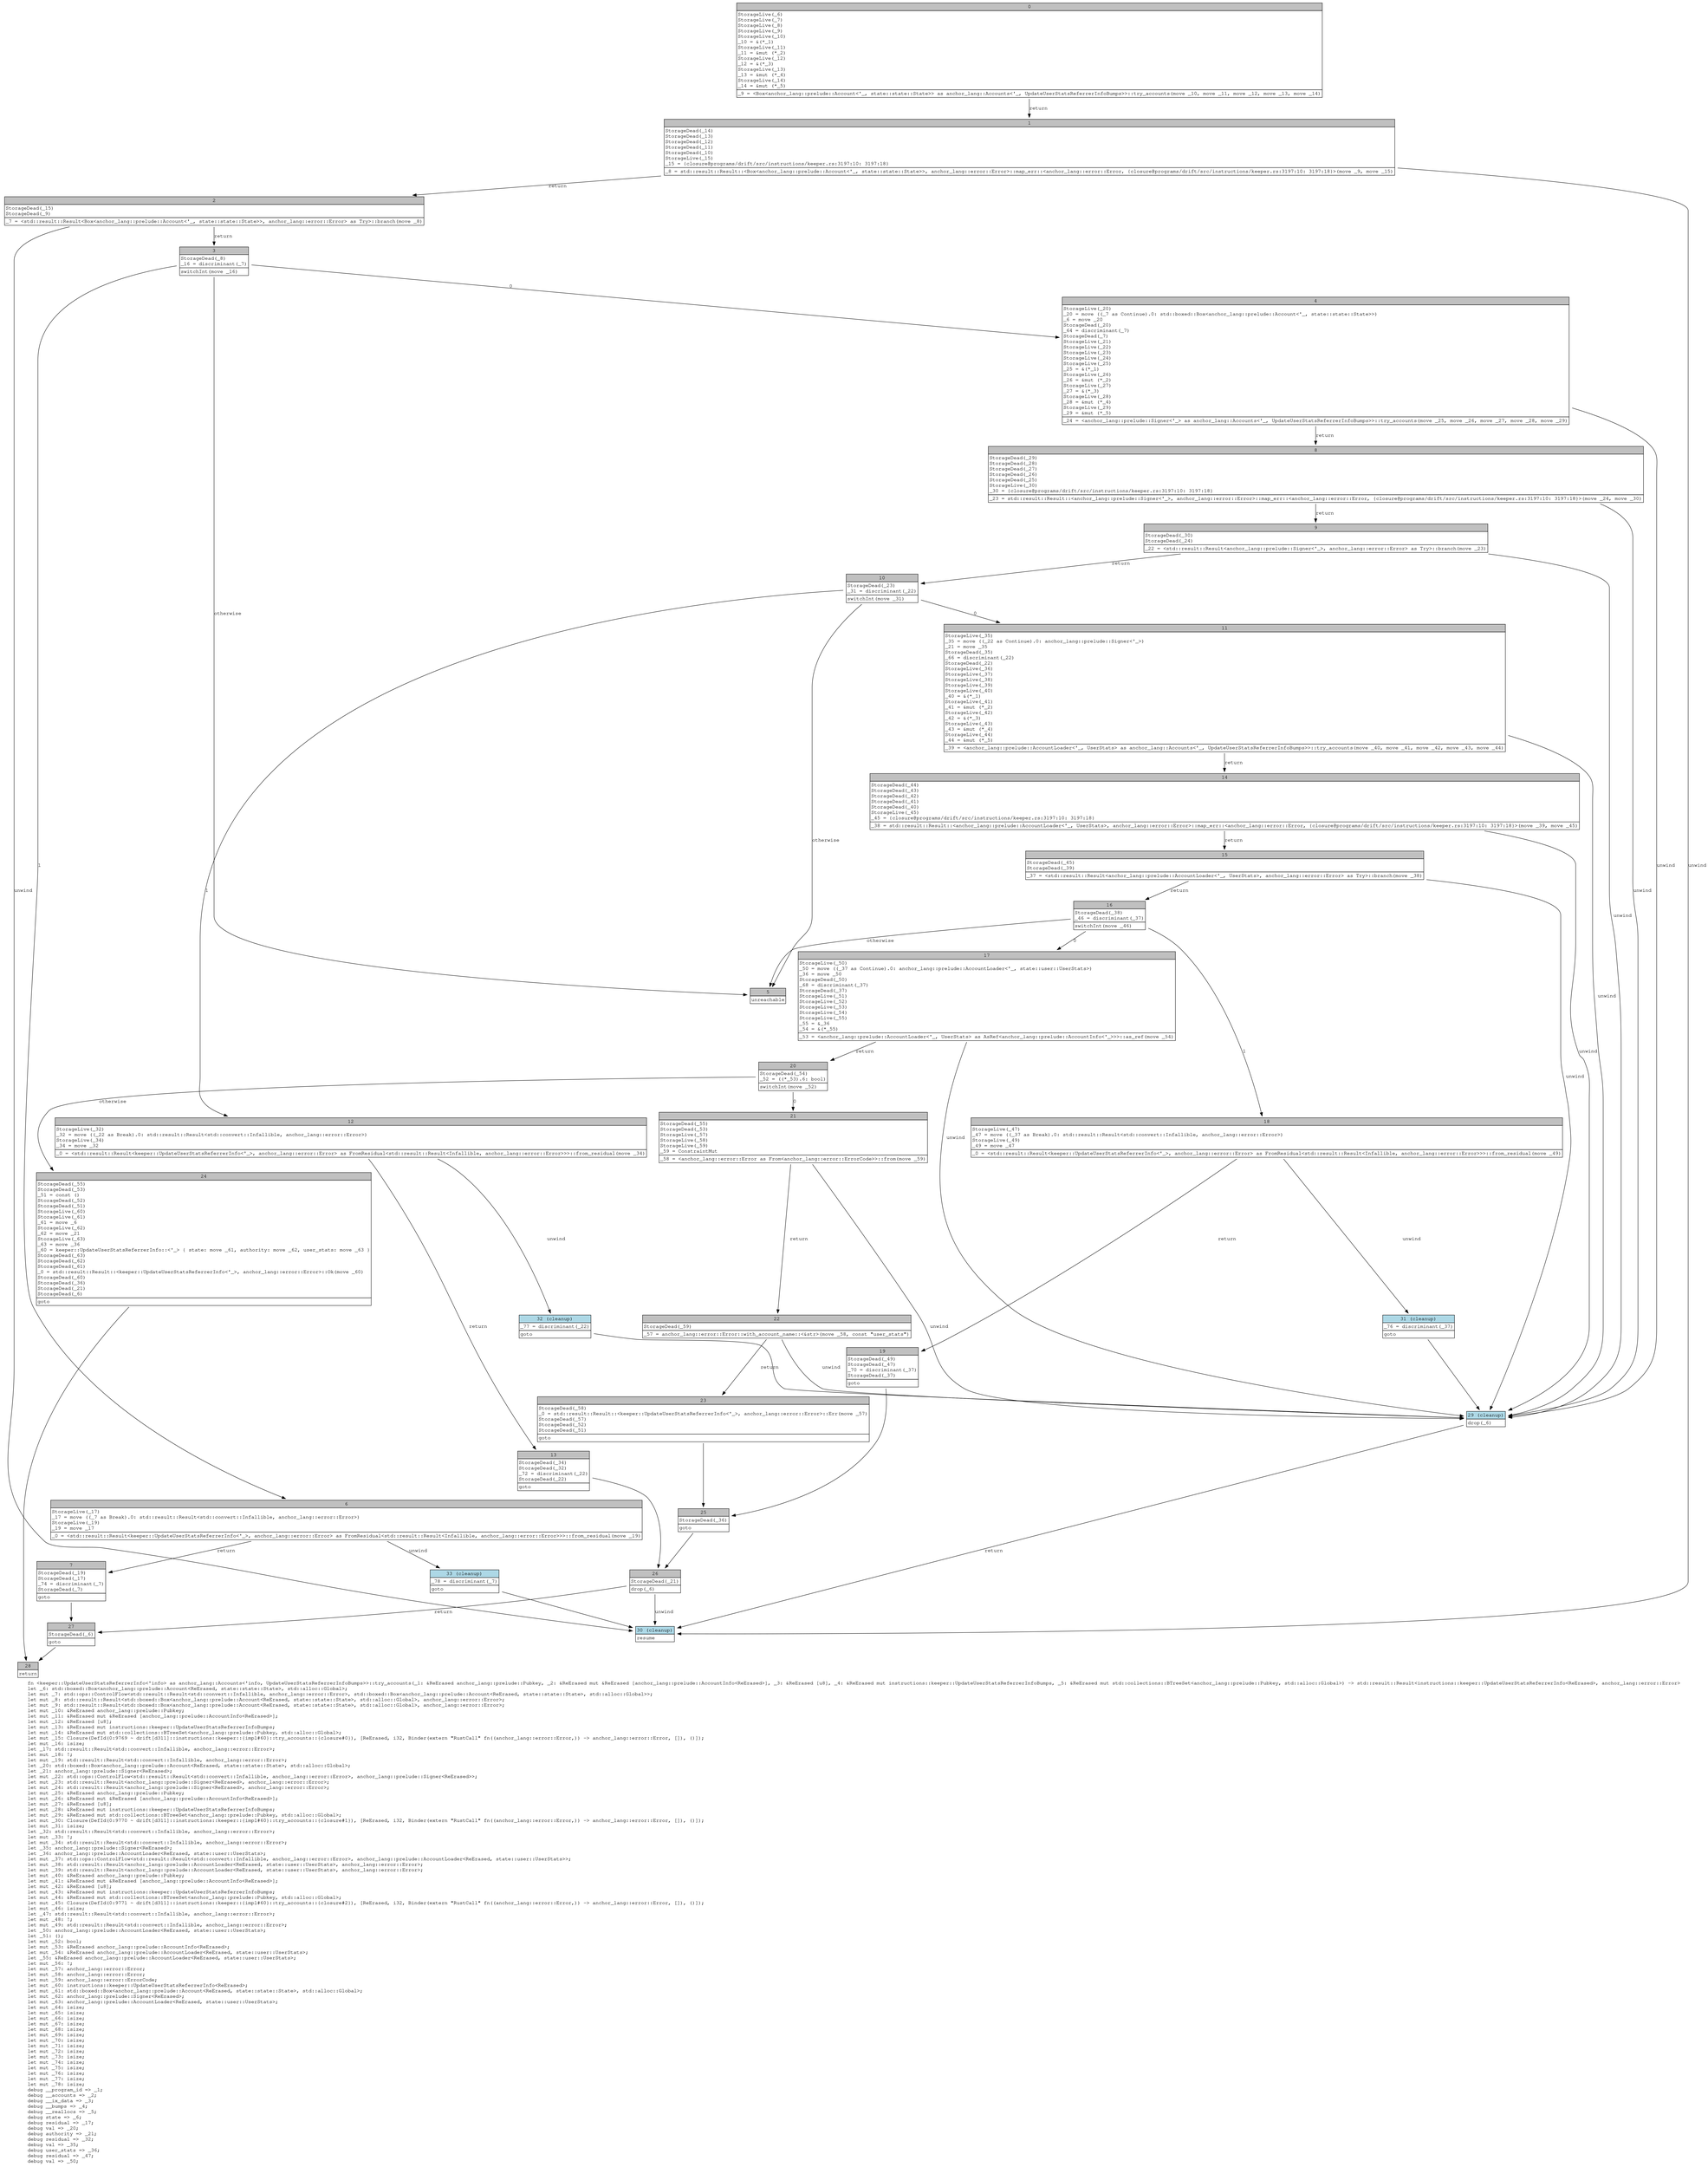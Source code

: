 digraph Mir_0_9768 {
    graph [fontname="Courier, monospace"];
    node [fontname="Courier, monospace"];
    edge [fontname="Courier, monospace"];
    label=<fn &lt;keeper::UpdateUserStatsReferrerInfo&lt;'info&gt; as anchor_lang::Accounts&lt;'info, UpdateUserStatsReferrerInfoBumps&gt;&gt;::try_accounts(_1: &amp;ReErased anchor_lang::prelude::Pubkey, _2: &amp;ReErased mut &amp;ReErased [anchor_lang::prelude::AccountInfo&lt;ReErased&gt;], _3: &amp;ReErased [u8], _4: &amp;ReErased mut instructions::keeper::UpdateUserStatsReferrerInfoBumps, _5: &amp;ReErased mut std::collections::BTreeSet&lt;anchor_lang::prelude::Pubkey, std::alloc::Global&gt;) -&gt; std::result::Result&lt;instructions::keeper::UpdateUserStatsReferrerInfo&lt;ReErased&gt;, anchor_lang::error::Error&gt;<br align="left"/>let _6: std::boxed::Box&lt;anchor_lang::prelude::Account&lt;ReErased, state::state::State&gt;, std::alloc::Global&gt;;<br align="left"/>let mut _7: std::ops::ControlFlow&lt;std::result::Result&lt;std::convert::Infallible, anchor_lang::error::Error&gt;, std::boxed::Box&lt;anchor_lang::prelude::Account&lt;ReErased, state::state::State&gt;, std::alloc::Global&gt;&gt;;<br align="left"/>let mut _8: std::result::Result&lt;std::boxed::Box&lt;anchor_lang::prelude::Account&lt;ReErased, state::state::State&gt;, std::alloc::Global&gt;, anchor_lang::error::Error&gt;;<br align="left"/>let mut _9: std::result::Result&lt;std::boxed::Box&lt;anchor_lang::prelude::Account&lt;ReErased, state::state::State&gt;, std::alloc::Global&gt;, anchor_lang::error::Error&gt;;<br align="left"/>let mut _10: &amp;ReErased anchor_lang::prelude::Pubkey;<br align="left"/>let mut _11: &amp;ReErased mut &amp;ReErased [anchor_lang::prelude::AccountInfo&lt;ReErased&gt;];<br align="left"/>let mut _12: &amp;ReErased [u8];<br align="left"/>let mut _13: &amp;ReErased mut instructions::keeper::UpdateUserStatsReferrerInfoBumps;<br align="left"/>let mut _14: &amp;ReErased mut std::collections::BTreeSet&lt;anchor_lang::prelude::Pubkey, std::alloc::Global&gt;;<br align="left"/>let mut _15: Closure(DefId(0:9769 ~ drift[d311]::instructions::keeper::{impl#60}::try_accounts::{closure#0}), [ReErased, i32, Binder(extern &quot;RustCall&quot; fn((anchor_lang::error::Error,)) -&gt; anchor_lang::error::Error, []), ()]);<br align="left"/>let mut _16: isize;<br align="left"/>let _17: std::result::Result&lt;std::convert::Infallible, anchor_lang::error::Error&gt;;<br align="left"/>let mut _18: !;<br align="left"/>let mut _19: std::result::Result&lt;std::convert::Infallible, anchor_lang::error::Error&gt;;<br align="left"/>let _20: std::boxed::Box&lt;anchor_lang::prelude::Account&lt;ReErased, state::state::State&gt;, std::alloc::Global&gt;;<br align="left"/>let _21: anchor_lang::prelude::Signer&lt;ReErased&gt;;<br align="left"/>let mut _22: std::ops::ControlFlow&lt;std::result::Result&lt;std::convert::Infallible, anchor_lang::error::Error&gt;, anchor_lang::prelude::Signer&lt;ReErased&gt;&gt;;<br align="left"/>let mut _23: std::result::Result&lt;anchor_lang::prelude::Signer&lt;ReErased&gt;, anchor_lang::error::Error&gt;;<br align="left"/>let mut _24: std::result::Result&lt;anchor_lang::prelude::Signer&lt;ReErased&gt;, anchor_lang::error::Error&gt;;<br align="left"/>let mut _25: &amp;ReErased anchor_lang::prelude::Pubkey;<br align="left"/>let mut _26: &amp;ReErased mut &amp;ReErased [anchor_lang::prelude::AccountInfo&lt;ReErased&gt;];<br align="left"/>let mut _27: &amp;ReErased [u8];<br align="left"/>let mut _28: &amp;ReErased mut instructions::keeper::UpdateUserStatsReferrerInfoBumps;<br align="left"/>let mut _29: &amp;ReErased mut std::collections::BTreeSet&lt;anchor_lang::prelude::Pubkey, std::alloc::Global&gt;;<br align="left"/>let mut _30: Closure(DefId(0:9770 ~ drift[d311]::instructions::keeper::{impl#60}::try_accounts::{closure#1}), [ReErased, i32, Binder(extern &quot;RustCall&quot; fn((anchor_lang::error::Error,)) -&gt; anchor_lang::error::Error, []), ()]);<br align="left"/>let mut _31: isize;<br align="left"/>let _32: std::result::Result&lt;std::convert::Infallible, anchor_lang::error::Error&gt;;<br align="left"/>let mut _33: !;<br align="left"/>let mut _34: std::result::Result&lt;std::convert::Infallible, anchor_lang::error::Error&gt;;<br align="left"/>let _35: anchor_lang::prelude::Signer&lt;ReErased&gt;;<br align="left"/>let _36: anchor_lang::prelude::AccountLoader&lt;ReErased, state::user::UserStats&gt;;<br align="left"/>let mut _37: std::ops::ControlFlow&lt;std::result::Result&lt;std::convert::Infallible, anchor_lang::error::Error&gt;, anchor_lang::prelude::AccountLoader&lt;ReErased, state::user::UserStats&gt;&gt;;<br align="left"/>let mut _38: std::result::Result&lt;anchor_lang::prelude::AccountLoader&lt;ReErased, state::user::UserStats&gt;, anchor_lang::error::Error&gt;;<br align="left"/>let mut _39: std::result::Result&lt;anchor_lang::prelude::AccountLoader&lt;ReErased, state::user::UserStats&gt;, anchor_lang::error::Error&gt;;<br align="left"/>let mut _40: &amp;ReErased anchor_lang::prelude::Pubkey;<br align="left"/>let mut _41: &amp;ReErased mut &amp;ReErased [anchor_lang::prelude::AccountInfo&lt;ReErased&gt;];<br align="left"/>let mut _42: &amp;ReErased [u8];<br align="left"/>let mut _43: &amp;ReErased mut instructions::keeper::UpdateUserStatsReferrerInfoBumps;<br align="left"/>let mut _44: &amp;ReErased mut std::collections::BTreeSet&lt;anchor_lang::prelude::Pubkey, std::alloc::Global&gt;;<br align="left"/>let mut _45: Closure(DefId(0:9771 ~ drift[d311]::instructions::keeper::{impl#60}::try_accounts::{closure#2}), [ReErased, i32, Binder(extern &quot;RustCall&quot; fn((anchor_lang::error::Error,)) -&gt; anchor_lang::error::Error, []), ()]);<br align="left"/>let mut _46: isize;<br align="left"/>let _47: std::result::Result&lt;std::convert::Infallible, anchor_lang::error::Error&gt;;<br align="left"/>let mut _48: !;<br align="left"/>let mut _49: std::result::Result&lt;std::convert::Infallible, anchor_lang::error::Error&gt;;<br align="left"/>let _50: anchor_lang::prelude::AccountLoader&lt;ReErased, state::user::UserStats&gt;;<br align="left"/>let _51: ();<br align="left"/>let mut _52: bool;<br align="left"/>let mut _53: &amp;ReErased anchor_lang::prelude::AccountInfo&lt;ReErased&gt;;<br align="left"/>let mut _54: &amp;ReErased anchor_lang::prelude::AccountLoader&lt;ReErased, state::user::UserStats&gt;;<br align="left"/>let _55: &amp;ReErased anchor_lang::prelude::AccountLoader&lt;ReErased, state::user::UserStats&gt;;<br align="left"/>let mut _56: !;<br align="left"/>let mut _57: anchor_lang::error::Error;<br align="left"/>let mut _58: anchor_lang::error::Error;<br align="left"/>let mut _59: anchor_lang::error::ErrorCode;<br align="left"/>let mut _60: instructions::keeper::UpdateUserStatsReferrerInfo&lt;ReErased&gt;;<br align="left"/>let mut _61: std::boxed::Box&lt;anchor_lang::prelude::Account&lt;ReErased, state::state::State&gt;, std::alloc::Global&gt;;<br align="left"/>let mut _62: anchor_lang::prelude::Signer&lt;ReErased&gt;;<br align="left"/>let mut _63: anchor_lang::prelude::AccountLoader&lt;ReErased, state::user::UserStats&gt;;<br align="left"/>let mut _64: isize;<br align="left"/>let mut _65: isize;<br align="left"/>let mut _66: isize;<br align="left"/>let mut _67: isize;<br align="left"/>let mut _68: isize;<br align="left"/>let mut _69: isize;<br align="left"/>let mut _70: isize;<br align="left"/>let mut _71: isize;<br align="left"/>let mut _72: isize;<br align="left"/>let mut _73: isize;<br align="left"/>let mut _74: isize;<br align="left"/>let mut _75: isize;<br align="left"/>let mut _76: isize;<br align="left"/>let mut _77: isize;<br align="left"/>let mut _78: isize;<br align="left"/>debug __program_id =&gt; _1;<br align="left"/>debug __accounts =&gt; _2;<br align="left"/>debug __ix_data =&gt; _3;<br align="left"/>debug __bumps =&gt; _4;<br align="left"/>debug __reallocs =&gt; _5;<br align="left"/>debug state =&gt; _6;<br align="left"/>debug residual =&gt; _17;<br align="left"/>debug val =&gt; _20;<br align="left"/>debug authority =&gt; _21;<br align="left"/>debug residual =&gt; _32;<br align="left"/>debug val =&gt; _35;<br align="left"/>debug user_stats =&gt; _36;<br align="left"/>debug residual =&gt; _47;<br align="left"/>debug val =&gt; _50;<br align="left"/>>;
    bb0__0_9768 [shape="none", label=<<table border="0" cellborder="1" cellspacing="0"><tr><td bgcolor="gray" align="center" colspan="1">0</td></tr><tr><td align="left" balign="left">StorageLive(_6)<br/>StorageLive(_7)<br/>StorageLive(_8)<br/>StorageLive(_9)<br/>StorageLive(_10)<br/>_10 = &amp;(*_1)<br/>StorageLive(_11)<br/>_11 = &amp;mut (*_2)<br/>StorageLive(_12)<br/>_12 = &amp;(*_3)<br/>StorageLive(_13)<br/>_13 = &amp;mut (*_4)<br/>StorageLive(_14)<br/>_14 = &amp;mut (*_5)<br/></td></tr><tr><td align="left">_9 = &lt;Box&lt;anchor_lang::prelude::Account&lt;'_, state::state::State&gt;&gt; as anchor_lang::Accounts&lt;'_, UpdateUserStatsReferrerInfoBumps&gt;&gt;::try_accounts(move _10, move _11, move _12, move _13, move _14)</td></tr></table>>];
    bb1__0_9768 [shape="none", label=<<table border="0" cellborder="1" cellspacing="0"><tr><td bgcolor="gray" align="center" colspan="1">1</td></tr><tr><td align="left" balign="left">StorageDead(_14)<br/>StorageDead(_13)<br/>StorageDead(_12)<br/>StorageDead(_11)<br/>StorageDead(_10)<br/>StorageLive(_15)<br/>_15 = {closure@programs/drift/src/instructions/keeper.rs:3197:10: 3197:18}<br/></td></tr><tr><td align="left">_8 = std::result::Result::&lt;Box&lt;anchor_lang::prelude::Account&lt;'_, state::state::State&gt;&gt;, anchor_lang::error::Error&gt;::map_err::&lt;anchor_lang::error::Error, {closure@programs/drift/src/instructions/keeper.rs:3197:10: 3197:18}&gt;(move _9, move _15)</td></tr></table>>];
    bb2__0_9768 [shape="none", label=<<table border="0" cellborder="1" cellspacing="0"><tr><td bgcolor="gray" align="center" colspan="1">2</td></tr><tr><td align="left" balign="left">StorageDead(_15)<br/>StorageDead(_9)<br/></td></tr><tr><td align="left">_7 = &lt;std::result::Result&lt;Box&lt;anchor_lang::prelude::Account&lt;'_, state::state::State&gt;&gt;, anchor_lang::error::Error&gt; as Try&gt;::branch(move _8)</td></tr></table>>];
    bb3__0_9768 [shape="none", label=<<table border="0" cellborder="1" cellspacing="0"><tr><td bgcolor="gray" align="center" colspan="1">3</td></tr><tr><td align="left" balign="left">StorageDead(_8)<br/>_16 = discriminant(_7)<br/></td></tr><tr><td align="left">switchInt(move _16)</td></tr></table>>];
    bb4__0_9768 [shape="none", label=<<table border="0" cellborder="1" cellspacing="0"><tr><td bgcolor="gray" align="center" colspan="1">4</td></tr><tr><td align="left" balign="left">StorageLive(_20)<br/>_20 = move ((_7 as Continue).0: std::boxed::Box&lt;anchor_lang::prelude::Account&lt;'_, state::state::State&gt;&gt;)<br/>_6 = move _20<br/>StorageDead(_20)<br/>_64 = discriminant(_7)<br/>StorageDead(_7)<br/>StorageLive(_21)<br/>StorageLive(_22)<br/>StorageLive(_23)<br/>StorageLive(_24)<br/>StorageLive(_25)<br/>_25 = &amp;(*_1)<br/>StorageLive(_26)<br/>_26 = &amp;mut (*_2)<br/>StorageLive(_27)<br/>_27 = &amp;(*_3)<br/>StorageLive(_28)<br/>_28 = &amp;mut (*_4)<br/>StorageLive(_29)<br/>_29 = &amp;mut (*_5)<br/></td></tr><tr><td align="left">_24 = &lt;anchor_lang::prelude::Signer&lt;'_&gt; as anchor_lang::Accounts&lt;'_, UpdateUserStatsReferrerInfoBumps&gt;&gt;::try_accounts(move _25, move _26, move _27, move _28, move _29)</td></tr></table>>];
    bb5__0_9768 [shape="none", label=<<table border="0" cellborder="1" cellspacing="0"><tr><td bgcolor="gray" align="center" colspan="1">5</td></tr><tr><td align="left">unreachable</td></tr></table>>];
    bb6__0_9768 [shape="none", label=<<table border="0" cellborder="1" cellspacing="0"><tr><td bgcolor="gray" align="center" colspan="1">6</td></tr><tr><td align="left" balign="left">StorageLive(_17)<br/>_17 = move ((_7 as Break).0: std::result::Result&lt;std::convert::Infallible, anchor_lang::error::Error&gt;)<br/>StorageLive(_19)<br/>_19 = move _17<br/></td></tr><tr><td align="left">_0 = &lt;std::result::Result&lt;keeper::UpdateUserStatsReferrerInfo&lt;'_&gt;, anchor_lang::error::Error&gt; as FromResidual&lt;std::result::Result&lt;Infallible, anchor_lang::error::Error&gt;&gt;&gt;::from_residual(move _19)</td></tr></table>>];
    bb7__0_9768 [shape="none", label=<<table border="0" cellborder="1" cellspacing="0"><tr><td bgcolor="gray" align="center" colspan="1">7</td></tr><tr><td align="left" balign="left">StorageDead(_19)<br/>StorageDead(_17)<br/>_74 = discriminant(_7)<br/>StorageDead(_7)<br/></td></tr><tr><td align="left">goto</td></tr></table>>];
    bb8__0_9768 [shape="none", label=<<table border="0" cellborder="1" cellspacing="0"><tr><td bgcolor="gray" align="center" colspan="1">8</td></tr><tr><td align="left" balign="left">StorageDead(_29)<br/>StorageDead(_28)<br/>StorageDead(_27)<br/>StorageDead(_26)<br/>StorageDead(_25)<br/>StorageLive(_30)<br/>_30 = {closure@programs/drift/src/instructions/keeper.rs:3197:10: 3197:18}<br/></td></tr><tr><td align="left">_23 = std::result::Result::&lt;anchor_lang::prelude::Signer&lt;'_&gt;, anchor_lang::error::Error&gt;::map_err::&lt;anchor_lang::error::Error, {closure@programs/drift/src/instructions/keeper.rs:3197:10: 3197:18}&gt;(move _24, move _30)</td></tr></table>>];
    bb9__0_9768 [shape="none", label=<<table border="0" cellborder="1" cellspacing="0"><tr><td bgcolor="gray" align="center" colspan="1">9</td></tr><tr><td align="left" balign="left">StorageDead(_30)<br/>StorageDead(_24)<br/></td></tr><tr><td align="left">_22 = &lt;std::result::Result&lt;anchor_lang::prelude::Signer&lt;'_&gt;, anchor_lang::error::Error&gt; as Try&gt;::branch(move _23)</td></tr></table>>];
    bb10__0_9768 [shape="none", label=<<table border="0" cellborder="1" cellspacing="0"><tr><td bgcolor="gray" align="center" colspan="1">10</td></tr><tr><td align="left" balign="left">StorageDead(_23)<br/>_31 = discriminant(_22)<br/></td></tr><tr><td align="left">switchInt(move _31)</td></tr></table>>];
    bb11__0_9768 [shape="none", label=<<table border="0" cellborder="1" cellspacing="0"><tr><td bgcolor="gray" align="center" colspan="1">11</td></tr><tr><td align="left" balign="left">StorageLive(_35)<br/>_35 = move ((_22 as Continue).0: anchor_lang::prelude::Signer&lt;'_&gt;)<br/>_21 = move _35<br/>StorageDead(_35)<br/>_66 = discriminant(_22)<br/>StorageDead(_22)<br/>StorageLive(_36)<br/>StorageLive(_37)<br/>StorageLive(_38)<br/>StorageLive(_39)<br/>StorageLive(_40)<br/>_40 = &amp;(*_1)<br/>StorageLive(_41)<br/>_41 = &amp;mut (*_2)<br/>StorageLive(_42)<br/>_42 = &amp;(*_3)<br/>StorageLive(_43)<br/>_43 = &amp;mut (*_4)<br/>StorageLive(_44)<br/>_44 = &amp;mut (*_5)<br/></td></tr><tr><td align="left">_39 = &lt;anchor_lang::prelude::AccountLoader&lt;'_, UserStats&gt; as anchor_lang::Accounts&lt;'_, UpdateUserStatsReferrerInfoBumps&gt;&gt;::try_accounts(move _40, move _41, move _42, move _43, move _44)</td></tr></table>>];
    bb12__0_9768 [shape="none", label=<<table border="0" cellborder="1" cellspacing="0"><tr><td bgcolor="gray" align="center" colspan="1">12</td></tr><tr><td align="left" balign="left">StorageLive(_32)<br/>_32 = move ((_22 as Break).0: std::result::Result&lt;std::convert::Infallible, anchor_lang::error::Error&gt;)<br/>StorageLive(_34)<br/>_34 = move _32<br/></td></tr><tr><td align="left">_0 = &lt;std::result::Result&lt;keeper::UpdateUserStatsReferrerInfo&lt;'_&gt;, anchor_lang::error::Error&gt; as FromResidual&lt;std::result::Result&lt;Infallible, anchor_lang::error::Error&gt;&gt;&gt;::from_residual(move _34)</td></tr></table>>];
    bb13__0_9768 [shape="none", label=<<table border="0" cellborder="1" cellspacing="0"><tr><td bgcolor="gray" align="center" colspan="1">13</td></tr><tr><td align="left" balign="left">StorageDead(_34)<br/>StorageDead(_32)<br/>_72 = discriminant(_22)<br/>StorageDead(_22)<br/></td></tr><tr><td align="left">goto</td></tr></table>>];
    bb14__0_9768 [shape="none", label=<<table border="0" cellborder="1" cellspacing="0"><tr><td bgcolor="gray" align="center" colspan="1">14</td></tr><tr><td align="left" balign="left">StorageDead(_44)<br/>StorageDead(_43)<br/>StorageDead(_42)<br/>StorageDead(_41)<br/>StorageDead(_40)<br/>StorageLive(_45)<br/>_45 = {closure@programs/drift/src/instructions/keeper.rs:3197:10: 3197:18}<br/></td></tr><tr><td align="left">_38 = std::result::Result::&lt;anchor_lang::prelude::AccountLoader&lt;'_, UserStats&gt;, anchor_lang::error::Error&gt;::map_err::&lt;anchor_lang::error::Error, {closure@programs/drift/src/instructions/keeper.rs:3197:10: 3197:18}&gt;(move _39, move _45)</td></tr></table>>];
    bb15__0_9768 [shape="none", label=<<table border="0" cellborder="1" cellspacing="0"><tr><td bgcolor="gray" align="center" colspan="1">15</td></tr><tr><td align="left" balign="left">StorageDead(_45)<br/>StorageDead(_39)<br/></td></tr><tr><td align="left">_37 = &lt;std::result::Result&lt;anchor_lang::prelude::AccountLoader&lt;'_, UserStats&gt;, anchor_lang::error::Error&gt; as Try&gt;::branch(move _38)</td></tr></table>>];
    bb16__0_9768 [shape="none", label=<<table border="0" cellborder="1" cellspacing="0"><tr><td bgcolor="gray" align="center" colspan="1">16</td></tr><tr><td align="left" balign="left">StorageDead(_38)<br/>_46 = discriminant(_37)<br/></td></tr><tr><td align="left">switchInt(move _46)</td></tr></table>>];
    bb17__0_9768 [shape="none", label=<<table border="0" cellborder="1" cellspacing="0"><tr><td bgcolor="gray" align="center" colspan="1">17</td></tr><tr><td align="left" balign="left">StorageLive(_50)<br/>_50 = move ((_37 as Continue).0: anchor_lang::prelude::AccountLoader&lt;'_, state::user::UserStats&gt;)<br/>_36 = move _50<br/>StorageDead(_50)<br/>_68 = discriminant(_37)<br/>StorageDead(_37)<br/>StorageLive(_51)<br/>StorageLive(_52)<br/>StorageLive(_53)<br/>StorageLive(_54)<br/>StorageLive(_55)<br/>_55 = &amp;_36<br/>_54 = &amp;(*_55)<br/></td></tr><tr><td align="left">_53 = &lt;anchor_lang::prelude::AccountLoader&lt;'_, UserStats&gt; as AsRef&lt;anchor_lang::prelude::AccountInfo&lt;'_&gt;&gt;&gt;::as_ref(move _54)</td></tr></table>>];
    bb18__0_9768 [shape="none", label=<<table border="0" cellborder="1" cellspacing="0"><tr><td bgcolor="gray" align="center" colspan="1">18</td></tr><tr><td align="left" balign="left">StorageLive(_47)<br/>_47 = move ((_37 as Break).0: std::result::Result&lt;std::convert::Infallible, anchor_lang::error::Error&gt;)<br/>StorageLive(_49)<br/>_49 = move _47<br/></td></tr><tr><td align="left">_0 = &lt;std::result::Result&lt;keeper::UpdateUserStatsReferrerInfo&lt;'_&gt;, anchor_lang::error::Error&gt; as FromResidual&lt;std::result::Result&lt;Infallible, anchor_lang::error::Error&gt;&gt;&gt;::from_residual(move _49)</td></tr></table>>];
    bb19__0_9768 [shape="none", label=<<table border="0" cellborder="1" cellspacing="0"><tr><td bgcolor="gray" align="center" colspan="1">19</td></tr><tr><td align="left" balign="left">StorageDead(_49)<br/>StorageDead(_47)<br/>_70 = discriminant(_37)<br/>StorageDead(_37)<br/></td></tr><tr><td align="left">goto</td></tr></table>>];
    bb20__0_9768 [shape="none", label=<<table border="0" cellborder="1" cellspacing="0"><tr><td bgcolor="gray" align="center" colspan="1">20</td></tr><tr><td align="left" balign="left">StorageDead(_54)<br/>_52 = ((*_53).6: bool)<br/></td></tr><tr><td align="left">switchInt(move _52)</td></tr></table>>];
    bb21__0_9768 [shape="none", label=<<table border="0" cellborder="1" cellspacing="0"><tr><td bgcolor="gray" align="center" colspan="1">21</td></tr><tr><td align="left" balign="left">StorageDead(_55)<br/>StorageDead(_53)<br/>StorageLive(_57)<br/>StorageLive(_58)<br/>StorageLive(_59)<br/>_59 = ConstraintMut<br/></td></tr><tr><td align="left">_58 = &lt;anchor_lang::error::Error as From&lt;anchor_lang::error::ErrorCode&gt;&gt;::from(move _59)</td></tr></table>>];
    bb22__0_9768 [shape="none", label=<<table border="0" cellborder="1" cellspacing="0"><tr><td bgcolor="gray" align="center" colspan="1">22</td></tr><tr><td align="left" balign="left">StorageDead(_59)<br/></td></tr><tr><td align="left">_57 = anchor_lang::error::Error::with_account_name::&lt;&amp;str&gt;(move _58, const &quot;user_stats&quot;)</td></tr></table>>];
    bb23__0_9768 [shape="none", label=<<table border="0" cellborder="1" cellspacing="0"><tr><td bgcolor="gray" align="center" colspan="1">23</td></tr><tr><td align="left" balign="left">StorageDead(_58)<br/>_0 = std::result::Result::&lt;keeper::UpdateUserStatsReferrerInfo&lt;'_&gt;, anchor_lang::error::Error&gt;::Err(move _57)<br/>StorageDead(_57)<br/>StorageDead(_52)<br/>StorageDead(_51)<br/></td></tr><tr><td align="left">goto</td></tr></table>>];
    bb24__0_9768 [shape="none", label=<<table border="0" cellborder="1" cellspacing="0"><tr><td bgcolor="gray" align="center" colspan="1">24</td></tr><tr><td align="left" balign="left">StorageDead(_55)<br/>StorageDead(_53)<br/>_51 = const ()<br/>StorageDead(_52)<br/>StorageDead(_51)<br/>StorageLive(_60)<br/>StorageLive(_61)<br/>_61 = move _6<br/>StorageLive(_62)<br/>_62 = move _21<br/>StorageLive(_63)<br/>_63 = move _36<br/>_60 = keeper::UpdateUserStatsReferrerInfo::&lt;'_&gt; { state: move _61, authority: move _62, user_stats: move _63 }<br/>StorageDead(_63)<br/>StorageDead(_62)<br/>StorageDead(_61)<br/>_0 = std::result::Result::&lt;keeper::UpdateUserStatsReferrerInfo&lt;'_&gt;, anchor_lang::error::Error&gt;::Ok(move _60)<br/>StorageDead(_60)<br/>StorageDead(_36)<br/>StorageDead(_21)<br/>StorageDead(_6)<br/></td></tr><tr><td align="left">goto</td></tr></table>>];
    bb25__0_9768 [shape="none", label=<<table border="0" cellborder="1" cellspacing="0"><tr><td bgcolor="gray" align="center" colspan="1">25</td></tr><tr><td align="left" balign="left">StorageDead(_36)<br/></td></tr><tr><td align="left">goto</td></tr></table>>];
    bb26__0_9768 [shape="none", label=<<table border="0" cellborder="1" cellspacing="0"><tr><td bgcolor="gray" align="center" colspan="1">26</td></tr><tr><td align="left" balign="left">StorageDead(_21)<br/></td></tr><tr><td align="left">drop(_6)</td></tr></table>>];
    bb27__0_9768 [shape="none", label=<<table border="0" cellborder="1" cellspacing="0"><tr><td bgcolor="gray" align="center" colspan="1">27</td></tr><tr><td align="left" balign="left">StorageDead(_6)<br/></td></tr><tr><td align="left">goto</td></tr></table>>];
    bb28__0_9768 [shape="none", label=<<table border="0" cellborder="1" cellspacing="0"><tr><td bgcolor="gray" align="center" colspan="1">28</td></tr><tr><td align="left">return</td></tr></table>>];
    bb29__0_9768 [shape="none", label=<<table border="0" cellborder="1" cellspacing="0"><tr><td bgcolor="lightblue" align="center" colspan="1">29 (cleanup)</td></tr><tr><td align="left">drop(_6)</td></tr></table>>];
    bb30__0_9768 [shape="none", label=<<table border="0" cellborder="1" cellspacing="0"><tr><td bgcolor="lightblue" align="center" colspan="1">30 (cleanup)</td></tr><tr><td align="left">resume</td></tr></table>>];
    bb31__0_9768 [shape="none", label=<<table border="0" cellborder="1" cellspacing="0"><tr><td bgcolor="lightblue" align="center" colspan="1">31 (cleanup)</td></tr><tr><td align="left" balign="left">_76 = discriminant(_37)<br/></td></tr><tr><td align="left">goto</td></tr></table>>];
    bb32__0_9768 [shape="none", label=<<table border="0" cellborder="1" cellspacing="0"><tr><td bgcolor="lightblue" align="center" colspan="1">32 (cleanup)</td></tr><tr><td align="left" balign="left">_77 = discriminant(_22)<br/></td></tr><tr><td align="left">goto</td></tr></table>>];
    bb33__0_9768 [shape="none", label=<<table border="0" cellborder="1" cellspacing="0"><tr><td bgcolor="lightblue" align="center" colspan="1">33 (cleanup)</td></tr><tr><td align="left" balign="left">_78 = discriminant(_7)<br/></td></tr><tr><td align="left">goto</td></tr></table>>];
    bb0__0_9768 -> bb1__0_9768 [label="return"];
    bb1__0_9768 -> bb2__0_9768 [label="return"];
    bb1__0_9768 -> bb30__0_9768 [label="unwind"];
    bb2__0_9768 -> bb3__0_9768 [label="return"];
    bb2__0_9768 -> bb30__0_9768 [label="unwind"];
    bb3__0_9768 -> bb4__0_9768 [label="0"];
    bb3__0_9768 -> bb6__0_9768 [label="1"];
    bb3__0_9768 -> bb5__0_9768 [label="otherwise"];
    bb4__0_9768 -> bb8__0_9768 [label="return"];
    bb4__0_9768 -> bb29__0_9768 [label="unwind"];
    bb6__0_9768 -> bb7__0_9768 [label="return"];
    bb6__0_9768 -> bb33__0_9768 [label="unwind"];
    bb7__0_9768 -> bb27__0_9768 [label=""];
    bb8__0_9768 -> bb9__0_9768 [label="return"];
    bb8__0_9768 -> bb29__0_9768 [label="unwind"];
    bb9__0_9768 -> bb10__0_9768 [label="return"];
    bb9__0_9768 -> bb29__0_9768 [label="unwind"];
    bb10__0_9768 -> bb11__0_9768 [label="0"];
    bb10__0_9768 -> bb12__0_9768 [label="1"];
    bb10__0_9768 -> bb5__0_9768 [label="otherwise"];
    bb11__0_9768 -> bb14__0_9768 [label="return"];
    bb11__0_9768 -> bb29__0_9768 [label="unwind"];
    bb12__0_9768 -> bb13__0_9768 [label="return"];
    bb12__0_9768 -> bb32__0_9768 [label="unwind"];
    bb13__0_9768 -> bb26__0_9768 [label=""];
    bb14__0_9768 -> bb15__0_9768 [label="return"];
    bb14__0_9768 -> bb29__0_9768 [label="unwind"];
    bb15__0_9768 -> bb16__0_9768 [label="return"];
    bb15__0_9768 -> bb29__0_9768 [label="unwind"];
    bb16__0_9768 -> bb17__0_9768 [label="0"];
    bb16__0_9768 -> bb18__0_9768 [label="1"];
    bb16__0_9768 -> bb5__0_9768 [label="otherwise"];
    bb17__0_9768 -> bb20__0_9768 [label="return"];
    bb17__0_9768 -> bb29__0_9768 [label="unwind"];
    bb18__0_9768 -> bb19__0_9768 [label="return"];
    bb18__0_9768 -> bb31__0_9768 [label="unwind"];
    bb19__0_9768 -> bb25__0_9768 [label=""];
    bb20__0_9768 -> bb21__0_9768 [label="0"];
    bb20__0_9768 -> bb24__0_9768 [label="otherwise"];
    bb21__0_9768 -> bb22__0_9768 [label="return"];
    bb21__0_9768 -> bb29__0_9768 [label="unwind"];
    bb22__0_9768 -> bb23__0_9768 [label="return"];
    bb22__0_9768 -> bb29__0_9768 [label="unwind"];
    bb23__0_9768 -> bb25__0_9768 [label=""];
    bb24__0_9768 -> bb28__0_9768 [label=""];
    bb25__0_9768 -> bb26__0_9768 [label=""];
    bb26__0_9768 -> bb27__0_9768 [label="return"];
    bb26__0_9768 -> bb30__0_9768 [label="unwind"];
    bb27__0_9768 -> bb28__0_9768 [label=""];
    bb29__0_9768 -> bb30__0_9768 [label="return"];
    bb31__0_9768 -> bb29__0_9768 [label=""];
    bb32__0_9768 -> bb29__0_9768 [label=""];
    bb33__0_9768 -> bb30__0_9768 [label=""];
}
